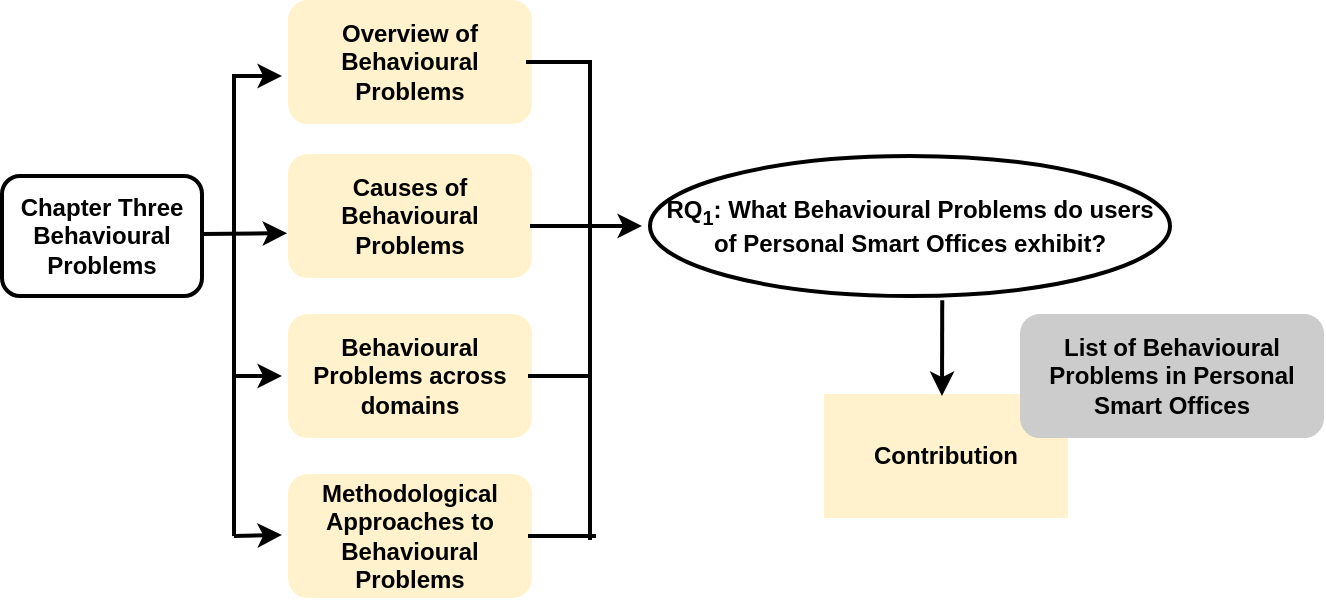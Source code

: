 <mxfile version="21.0.2" type="github">
  <diagram id="K5bMK5XucU5sj7ixhq6E" name="Page-1">
    <mxGraphModel dx="607" dy="346" grid="1" gridSize="10" guides="1" tooltips="1" connect="1" arrows="1" fold="1" page="1" pageScale="1" pageWidth="827" pageHeight="1169" math="0" shadow="0">
      <root>
        <mxCell id="0" />
        <mxCell id="1" parent="0" />
        <mxCell id="BrOJaOqwjFA7ztftOVLc-2" value="Chapter Three Behavioural Problems" style="rounded=1;whiteSpace=wrap;html=1;fontStyle=1;strokeWidth=2;" parent="1" vertex="1">
          <mxGeometry x="170" y="270" width="100" height="60" as="geometry" />
        </mxCell>
        <mxCell id="BrOJaOqwjFA7ztftOVLc-3" value="Overview of Behavioural Problems" style="rounded=1;whiteSpace=wrap;html=1;fontStyle=1;strokeWidth=2;fillColor=#FFF2CC;strokeColor=#FFF2CC;" parent="1" vertex="1">
          <mxGeometry x="314" y="183" width="120" height="60" as="geometry" />
        </mxCell>
        <mxCell id="BrOJaOqwjFA7ztftOVLc-4" value="Causes of Behavioural Problems" style="rounded=1;whiteSpace=wrap;html=1;fontStyle=1;strokeWidth=2;fillColor=#FFF2CC;strokeColor=#FFF2CC;" parent="1" vertex="1">
          <mxGeometry x="314" y="260" width="120" height="60" as="geometry" />
        </mxCell>
        <mxCell id="BrOJaOqwjFA7ztftOVLc-5" value="Behavioural Problems across domains" style="rounded=1;whiteSpace=wrap;html=1;fontStyle=1;strokeWidth=2;fillColor=#FFF2CC;strokeColor=#FFF2CC;" parent="1" vertex="1">
          <mxGeometry x="314" y="340" width="120" height="60" as="geometry" />
        </mxCell>
        <mxCell id="BrOJaOqwjFA7ztftOVLc-7" value="" style="endArrow=none;html=1;rounded=0;fontStyle=1;strokeWidth=2;" parent="1" edge="1">
          <mxGeometry width="50" height="50" relative="1" as="geometry">
            <mxPoint x="286" y="450" as="sourcePoint" />
            <mxPoint x="286" y="220" as="targetPoint" />
          </mxGeometry>
        </mxCell>
        <mxCell id="BrOJaOqwjFA7ztftOVLc-8" value="" style="endArrow=classic;html=1;rounded=0;fontStyle=1;strokeWidth=2;" parent="1" edge="1">
          <mxGeometry width="50" height="50" relative="1" as="geometry">
            <mxPoint x="285" y="220" as="sourcePoint" />
            <mxPoint x="310" y="220" as="targetPoint" />
          </mxGeometry>
        </mxCell>
        <mxCell id="BrOJaOqwjFA7ztftOVLc-9" value="" style="endArrow=classic;html=1;rounded=0;entryX=-0.012;entryY=0.643;entryDx=0;entryDy=0;entryPerimeter=0;fontStyle=1;strokeWidth=2;" parent="1" target="BrOJaOqwjFA7ztftOVLc-4" edge="1">
          <mxGeometry width="50" height="50" relative="1" as="geometry">
            <mxPoint x="270" y="299" as="sourcePoint" />
            <mxPoint x="313" y="270" as="targetPoint" />
          </mxGeometry>
        </mxCell>
        <mxCell id="BrOJaOqwjFA7ztftOVLc-10" value="" style="endArrow=classic;html=1;rounded=0;fontStyle=1;strokeWidth=2;" parent="1" edge="1">
          <mxGeometry width="50" height="50" relative="1" as="geometry">
            <mxPoint x="286" y="370" as="sourcePoint" />
            <mxPoint x="310" y="370" as="targetPoint" />
          </mxGeometry>
        </mxCell>
        <mxCell id="BrOJaOqwjFA7ztftOVLc-12" value="&lt;b&gt;RQ&lt;sub&gt;1&lt;/sub&gt;: What Behavioural Problems do users of Personal Smart Offices exhibit?&lt;/b&gt;" style="ellipse;whiteSpace=wrap;html=1;strokeWidth=2;" parent="1" vertex="1">
          <mxGeometry x="494" y="260" width="260" height="70" as="geometry" />
        </mxCell>
        <mxCell id="BrOJaOqwjFA7ztftOVLc-13" value="Methodological Approaches to Behavioural Problems" style="rounded=1;whiteSpace=wrap;html=1;fontStyle=1;strokeWidth=2;fillColor=#FFF2CC;strokeColor=#FFF2CC;" parent="1" vertex="1">
          <mxGeometry x="314" y="420" width="120" height="60" as="geometry" />
        </mxCell>
        <mxCell id="BrOJaOqwjFA7ztftOVLc-14" value="" style="endArrow=none;html=1;rounded=0;strokeWidth=2;" parent="1" edge="1">
          <mxGeometry width="50" height="50" relative="1" as="geometry">
            <mxPoint x="464" y="452" as="sourcePoint" />
            <mxPoint x="464" y="212" as="targetPoint" />
          </mxGeometry>
        </mxCell>
        <mxCell id="BrOJaOqwjFA7ztftOVLc-19" value="" style="endArrow=classic;html=1;rounded=0;strokeWidth=2;" parent="1" edge="1">
          <mxGeometry width="50" height="50" relative="1" as="geometry">
            <mxPoint x="434" y="295" as="sourcePoint" />
            <mxPoint x="490" y="295" as="targetPoint" />
          </mxGeometry>
        </mxCell>
        <mxCell id="BrOJaOqwjFA7ztftOVLc-20" value="" style="endArrow=none;html=1;rounded=0;strokeWidth=2;exitX=1;exitY=0.5;exitDx=0;exitDy=0;" parent="1" edge="1">
          <mxGeometry width="50" height="50" relative="1" as="geometry">
            <mxPoint x="432" y="213" as="sourcePoint" />
            <mxPoint x="465" y="213" as="targetPoint" />
          </mxGeometry>
        </mxCell>
        <mxCell id="BrOJaOqwjFA7ztftOVLc-21" value="" style="endArrow=none;html=1;rounded=0;strokeWidth=2;" parent="1" edge="1">
          <mxGeometry width="50" height="50" relative="1" as="geometry">
            <mxPoint x="433" y="370" as="sourcePoint" />
            <mxPoint x="465" y="370" as="targetPoint" />
          </mxGeometry>
        </mxCell>
        <mxCell id="BrOJaOqwjFA7ztftOVLc-22" value="" style="endArrow=none;html=1;rounded=0;strokeWidth=2;" parent="1" edge="1">
          <mxGeometry width="50" height="50" relative="1" as="geometry">
            <mxPoint x="433" y="450" as="sourcePoint" />
            <mxPoint x="467" y="450" as="targetPoint" />
          </mxGeometry>
        </mxCell>
        <mxCell id="BrOJaOqwjFA7ztftOVLc-23" value="&lt;b&gt;Contribution&lt;/b&gt;" style="rounded=0;whiteSpace=wrap;html=1;strokeColor=#FFF2CC;strokeWidth=2;fillColor=#FFF2CC;" parent="1" vertex="1">
          <mxGeometry x="582" y="380" width="120" height="60" as="geometry" />
        </mxCell>
        <mxCell id="BrOJaOqwjFA7ztftOVLc-24" value="" style="endArrow=classic;html=1;rounded=0;strokeWidth=2;exitX=0.562;exitY=1.031;exitDx=0;exitDy=0;exitPerimeter=0;" parent="1" source="BrOJaOqwjFA7ztftOVLc-12" edge="1">
          <mxGeometry width="50" height="50" relative="1" as="geometry">
            <mxPoint x="760" y="400" as="sourcePoint" />
            <mxPoint x="640" y="380" as="targetPoint" />
          </mxGeometry>
        </mxCell>
        <mxCell id="BrOJaOqwjFA7ztftOVLc-25" value="List of Behavioural Problems in Personal Smart Offices" style="rounded=1;whiteSpace=wrap;html=1;strokeColor=#CCCCCC;strokeWidth=2;fillColor=#CCCCCC;fontStyle=1" parent="1" vertex="1">
          <mxGeometry x="680" y="340" width="150" height="60" as="geometry" />
        </mxCell>
        <mxCell id="BrOJaOqwjFA7ztftOVLc-26" value="" style="endArrow=classic;html=1;rounded=0;fontStyle=1;strokeWidth=2;" parent="1" edge="1">
          <mxGeometry width="50" height="50" relative="1" as="geometry">
            <mxPoint x="286" y="450" as="sourcePoint" />
            <mxPoint x="310" y="449.5" as="targetPoint" />
          </mxGeometry>
        </mxCell>
      </root>
    </mxGraphModel>
  </diagram>
</mxfile>
